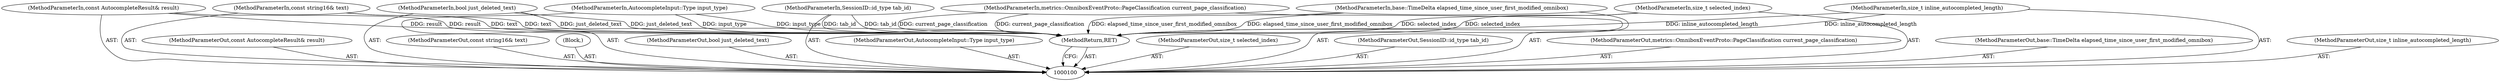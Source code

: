 digraph "0_Chrome_0e9e87823285d504a210dcce2eabdc847f230f09" {
"1000111" [label="(MethodReturn,RET)"];
"1000109" [label="(MethodParameterIn,const AutocompleteResult& result)"];
"1000131" [label="(MethodParameterOut,const AutocompleteResult& result)"];
"1000101" [label="(MethodParameterIn,const string16& text)"];
"1000123" [label="(MethodParameterOut,const string16& text)"];
"1000110" [label="(Block,)"];
"1000102" [label="(MethodParameterIn,bool just_deleted_text)"];
"1000124" [label="(MethodParameterOut,bool just_deleted_text)"];
"1000103" [label="(MethodParameterIn,AutocompleteInput::Type input_type)"];
"1000125" [label="(MethodParameterOut,AutocompleteInput::Type input_type)"];
"1000104" [label="(MethodParameterIn,size_t selected_index)"];
"1000126" [label="(MethodParameterOut,size_t selected_index)"];
"1000105" [label="(MethodParameterIn,SessionID::id_type tab_id)"];
"1000127" [label="(MethodParameterOut,SessionID::id_type tab_id)"];
"1000106" [label="(MethodParameterIn,metrics::OmniboxEventProto::PageClassification current_page_classification)"];
"1000128" [label="(MethodParameterOut,metrics::OmniboxEventProto::PageClassification current_page_classification)"];
"1000107" [label="(MethodParameterIn,base::TimeDelta elapsed_time_since_user_first_modified_omnibox)"];
"1000129" [label="(MethodParameterOut,base::TimeDelta elapsed_time_since_user_first_modified_omnibox)"];
"1000108" [label="(MethodParameterIn,size_t inline_autocompleted_length)"];
"1000130" [label="(MethodParameterOut,size_t inline_autocompleted_length)"];
"1000111" -> "1000100"  [label="AST: "];
"1000111" -> "1000100"  [label="CFG: "];
"1000108" -> "1000111"  [label="DDG: inline_autocompleted_length"];
"1000107" -> "1000111"  [label="DDG: elapsed_time_since_user_first_modified_omnibox"];
"1000104" -> "1000111"  [label="DDG: selected_index"];
"1000105" -> "1000111"  [label="DDG: tab_id"];
"1000103" -> "1000111"  [label="DDG: input_type"];
"1000102" -> "1000111"  [label="DDG: just_deleted_text"];
"1000101" -> "1000111"  [label="DDG: text"];
"1000106" -> "1000111"  [label="DDG: current_page_classification"];
"1000109" -> "1000111"  [label="DDG: result"];
"1000109" -> "1000100"  [label="AST: "];
"1000109" -> "1000111"  [label="DDG: result"];
"1000131" -> "1000100"  [label="AST: "];
"1000101" -> "1000100"  [label="AST: "];
"1000101" -> "1000111"  [label="DDG: text"];
"1000123" -> "1000100"  [label="AST: "];
"1000110" -> "1000100"  [label="AST: "];
"1000102" -> "1000100"  [label="AST: "];
"1000102" -> "1000111"  [label="DDG: just_deleted_text"];
"1000124" -> "1000100"  [label="AST: "];
"1000103" -> "1000100"  [label="AST: "];
"1000103" -> "1000111"  [label="DDG: input_type"];
"1000125" -> "1000100"  [label="AST: "];
"1000104" -> "1000100"  [label="AST: "];
"1000104" -> "1000111"  [label="DDG: selected_index"];
"1000126" -> "1000100"  [label="AST: "];
"1000105" -> "1000100"  [label="AST: "];
"1000105" -> "1000111"  [label="DDG: tab_id"];
"1000127" -> "1000100"  [label="AST: "];
"1000106" -> "1000100"  [label="AST: "];
"1000106" -> "1000111"  [label="DDG: current_page_classification"];
"1000128" -> "1000100"  [label="AST: "];
"1000107" -> "1000100"  [label="AST: "];
"1000107" -> "1000111"  [label="DDG: elapsed_time_since_user_first_modified_omnibox"];
"1000129" -> "1000100"  [label="AST: "];
"1000108" -> "1000100"  [label="AST: "];
"1000108" -> "1000111"  [label="DDG: inline_autocompleted_length"];
"1000130" -> "1000100"  [label="AST: "];
}
